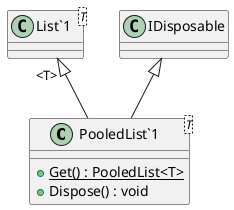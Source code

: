 @startuml
class "PooledList`1"<T> {
    + {static} Get() : PooledList<T>
    + Dispose() : void
}
class "List`1"<T> {
}
"List`1" "<T>" <|-- "PooledList`1"
IDisposable <|-- "PooledList`1"
@enduml
